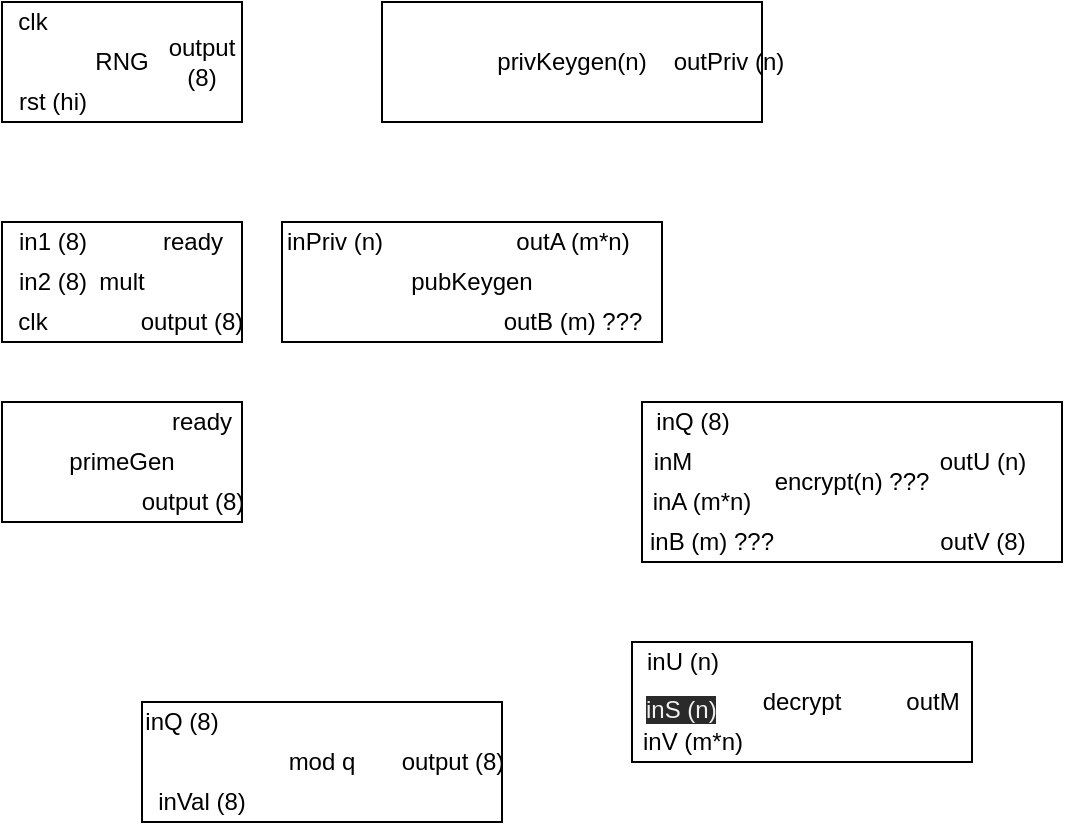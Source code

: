 <mxfile version="15.3.8" type="device"><diagram id="Qa77dYHcRy5dU1d4dy6T" name="Page-1"><mxGraphModel dx="621" dy="483" grid="1" gridSize="10" guides="1" tooltips="1" connect="1" arrows="1" fold="1" page="1" pageScale="1" pageWidth="850" pageHeight="1100" math="0" shadow="0"><root><mxCell id="0"/><mxCell id="1" parent="0"/><mxCell id="z-ZfQAUh8bczPbL0wc4s-32" value="" style="group" vertex="1" connectable="0" parent="1"><mxGeometry x="340" y="130" width="190" height="60" as="geometry"/></mxCell><mxCell id="z-ZfQAUh8bczPbL0wc4s-20" value="privKeygen(n)" style="rounded=0;whiteSpace=wrap;html=1;" vertex="1" parent="z-ZfQAUh8bczPbL0wc4s-32"><mxGeometry width="190" height="60" as="geometry"/></mxCell><mxCell id="z-ZfQAUh8bczPbL0wc4s-26" value="outPriv (n)" style="text;html=1;strokeColor=none;fillColor=none;align=center;verticalAlign=middle;whiteSpace=wrap;rounded=0;" vertex="1" parent="z-ZfQAUh8bczPbL0wc4s-32"><mxGeometry x="140.001" y="20" width="67.059" height="20" as="geometry"/></mxCell><mxCell id="z-ZfQAUh8bczPbL0wc4s-33" value="" style="group" vertex="1" connectable="0" parent="1"><mxGeometry x="150" y="130" width="120" height="60" as="geometry"/></mxCell><mxCell id="z-ZfQAUh8bczPbL0wc4s-1" value="RNG" style="rounded=0;whiteSpace=wrap;html=1;" vertex="1" parent="z-ZfQAUh8bczPbL0wc4s-33"><mxGeometry width="120" height="60" as="geometry"/></mxCell><mxCell id="z-ZfQAUh8bczPbL0wc4s-2" value="clk" style="text;html=1;align=center;verticalAlign=middle;resizable=0;points=[];autosize=1;strokeColor=none;fillColor=none;" vertex="1" parent="z-ZfQAUh8bczPbL0wc4s-33"><mxGeometry width="30" height="20" as="geometry"/></mxCell><mxCell id="z-ZfQAUh8bczPbL0wc4s-3" value="rst (hi)" style="text;html=1;align=center;verticalAlign=middle;resizable=0;points=[];autosize=1;strokeColor=none;fillColor=none;" vertex="1" parent="z-ZfQAUh8bczPbL0wc4s-33"><mxGeometry y="40" width="50" height="20" as="geometry"/></mxCell><mxCell id="z-ZfQAUh8bczPbL0wc4s-4" value="output (8)" style="text;html=1;strokeColor=none;fillColor=none;align=center;verticalAlign=middle;whiteSpace=wrap;rounded=0;" vertex="1" parent="z-ZfQAUh8bczPbL0wc4s-33"><mxGeometry x="80" y="20" width="40" height="20" as="geometry"/></mxCell><mxCell id="z-ZfQAUh8bczPbL0wc4s-34" value="" style="group" vertex="1" connectable="0" parent="1"><mxGeometry x="150" y="240" width="130" height="60" as="geometry"/></mxCell><mxCell id="z-ZfQAUh8bczPbL0wc4s-9" value="mult" style="rounded=0;whiteSpace=wrap;html=1;" vertex="1" parent="z-ZfQAUh8bczPbL0wc4s-34"><mxGeometry width="120" height="60" as="geometry"/></mxCell><mxCell id="z-ZfQAUh8bczPbL0wc4s-10" value="clk" style="text;html=1;align=center;verticalAlign=middle;resizable=0;points=[];autosize=1;strokeColor=none;fillColor=none;" vertex="1" parent="z-ZfQAUh8bczPbL0wc4s-34"><mxGeometry y="40" width="30" height="20" as="geometry"/></mxCell><mxCell id="z-ZfQAUh8bczPbL0wc4s-13" value="in1 (8)" style="text;html=1;align=center;verticalAlign=middle;resizable=0;points=[];autosize=1;strokeColor=none;fillColor=none;" vertex="1" parent="z-ZfQAUh8bczPbL0wc4s-34"><mxGeometry width="50" height="20" as="geometry"/></mxCell><mxCell id="z-ZfQAUh8bczPbL0wc4s-14" value="output (8)" style="text;html=1;strokeColor=none;fillColor=none;align=center;verticalAlign=middle;whiteSpace=wrap;rounded=0;" vertex="1" parent="z-ZfQAUh8bczPbL0wc4s-34"><mxGeometry x="60" y="40" width="70" height="20" as="geometry"/></mxCell><mxCell id="z-ZfQAUh8bczPbL0wc4s-15" value="in2 (8)" style="text;html=1;align=center;verticalAlign=middle;resizable=0;points=[];autosize=1;strokeColor=none;fillColor=none;" vertex="1" parent="z-ZfQAUh8bczPbL0wc4s-34"><mxGeometry y="20" width="50" height="20" as="geometry"/></mxCell><mxCell id="z-ZfQAUh8bczPbL0wc4s-16" value="ready" style="text;html=1;align=center;verticalAlign=middle;resizable=0;points=[];autosize=1;strokeColor=none;fillColor=none;" vertex="1" parent="z-ZfQAUh8bczPbL0wc4s-34"><mxGeometry x="70" width="50" height="20" as="geometry"/></mxCell><mxCell id="z-ZfQAUh8bczPbL0wc4s-36" value="" style="group" vertex="1" connectable="0" parent="1"><mxGeometry x="280" y="480" width="130" height="60" as="geometry"/></mxCell><mxCell id="z-ZfQAUh8bczPbL0wc4s-21" value="mod q" style="rounded=0;whiteSpace=wrap;html=1;" vertex="1" parent="z-ZfQAUh8bczPbL0wc4s-36"><mxGeometry x="-60" width="180" height="60" as="geometry"/></mxCell><mxCell id="z-ZfQAUh8bczPbL0wc4s-24" value="output (8)" style="text;html=1;align=center;verticalAlign=middle;resizable=0;points=[];autosize=1;strokeColor=none;fillColor=none;" vertex="1" parent="z-ZfQAUh8bczPbL0wc4s-36"><mxGeometry x="60" y="20" width="70" height="20" as="geometry"/></mxCell><mxCell id="z-ZfQAUh8bczPbL0wc4s-61" value="inQ (8)" style="text;html=1;strokeColor=none;fillColor=none;align=center;verticalAlign=middle;whiteSpace=wrap;rounded=0;" vertex="1" parent="z-ZfQAUh8bczPbL0wc4s-36"><mxGeometry x="-60" width="40" height="20" as="geometry"/></mxCell><mxCell id="z-ZfQAUh8bczPbL0wc4s-62" value="inVal (8)" style="text;html=1;strokeColor=none;fillColor=none;align=center;verticalAlign=middle;whiteSpace=wrap;rounded=0;" vertex="1" parent="z-ZfQAUh8bczPbL0wc4s-36"><mxGeometry x="-60" y="40" width="60" height="20" as="geometry"/></mxCell><mxCell id="z-ZfQAUh8bczPbL0wc4s-47" value="" style="group" vertex="1" connectable="0" parent="1"><mxGeometry x="150" y="330" width="130" height="60" as="geometry"/></mxCell><mxCell id="z-ZfQAUh8bczPbL0wc4s-37" value="primeGen" style="whiteSpace=wrap;html=1;" vertex="1" parent="z-ZfQAUh8bczPbL0wc4s-47"><mxGeometry width="120" height="60" as="geometry"/></mxCell><mxCell id="z-ZfQAUh8bczPbL0wc4s-38" value="ready" style="text;html=1;strokeColor=none;fillColor=none;align=center;verticalAlign=middle;whiteSpace=wrap;rounded=0;" vertex="1" parent="z-ZfQAUh8bczPbL0wc4s-47"><mxGeometry x="80" width="40" height="20" as="geometry"/></mxCell><mxCell id="z-ZfQAUh8bczPbL0wc4s-46" value="output (8)" style="text;html=1;align=center;verticalAlign=middle;resizable=0;points=[];autosize=1;strokeColor=none;fillColor=none;" vertex="1" parent="z-ZfQAUh8bczPbL0wc4s-47"><mxGeometry x="60" y="40" width="70" height="20" as="geometry"/></mxCell><mxCell id="z-ZfQAUh8bczPbL0wc4s-60" value="" style="group" vertex="1" connectable="0" parent="1"><mxGeometry x="470" y="330" width="210" height="80" as="geometry"/></mxCell><mxCell id="z-ZfQAUh8bczPbL0wc4s-48" value="encrypt(n) ???" style="rounded=0;whiteSpace=wrap;html=1;" vertex="1" parent="z-ZfQAUh8bczPbL0wc4s-60"><mxGeometry width="210" height="80" as="geometry"/></mxCell><mxCell id="z-ZfQAUh8bczPbL0wc4s-50" value="inA (m*n)" style="text;html=1;strokeColor=none;fillColor=none;align=center;verticalAlign=middle;whiteSpace=wrap;rounded=0;" vertex="1" parent="z-ZfQAUh8bczPbL0wc4s-60"><mxGeometry y="40" width="60" height="20" as="geometry"/></mxCell><mxCell id="z-ZfQAUh8bczPbL0wc4s-51" value="inB (m) ???" style="text;html=1;strokeColor=none;fillColor=none;align=center;verticalAlign=middle;whiteSpace=wrap;rounded=0;" vertex="1" parent="z-ZfQAUh8bczPbL0wc4s-60"><mxGeometry y="60" width="70" height="20" as="geometry"/></mxCell><mxCell id="z-ZfQAUh8bczPbL0wc4s-52" value="inM" style="text;html=1;align=center;verticalAlign=middle;resizable=0;points=[];autosize=1;strokeColor=none;fillColor=none;" vertex="1" parent="z-ZfQAUh8bczPbL0wc4s-60"><mxGeometry y="20" width="30" height="20" as="geometry"/></mxCell><mxCell id="z-ZfQAUh8bczPbL0wc4s-53" value="outU (n)" style="text;html=1;align=center;verticalAlign=middle;resizable=0;points=[];autosize=1;strokeColor=none;fillColor=none;" vertex="1" parent="z-ZfQAUh8bczPbL0wc4s-60"><mxGeometry x="140" y="20" width="60" height="20" as="geometry"/></mxCell><mxCell id="z-ZfQAUh8bczPbL0wc4s-54" value="outV (8)" style="text;html=1;align=center;verticalAlign=middle;resizable=0;points=[];autosize=1;strokeColor=none;fillColor=none;" vertex="1" parent="z-ZfQAUh8bczPbL0wc4s-60"><mxGeometry x="140" y="60" width="60" height="20" as="geometry"/></mxCell><mxCell id="z-ZfQAUh8bczPbL0wc4s-59" value="inQ (8)" style="text;html=1;align=center;verticalAlign=middle;resizable=0;points=[];autosize=1;strokeColor=none;fillColor=none;" vertex="1" parent="z-ZfQAUh8bczPbL0wc4s-60"><mxGeometry width="50" height="20" as="geometry"/></mxCell><mxCell id="z-ZfQAUh8bczPbL0wc4s-63" value="" style="group" vertex="1" connectable="0" parent="1"><mxGeometry x="460" y="450" width="175" height="60" as="geometry"/></mxCell><mxCell id="z-ZfQAUh8bczPbL0wc4s-49" value="decrypt" style="rounded=0;whiteSpace=wrap;html=1;" vertex="1" parent="z-ZfQAUh8bczPbL0wc4s-63"><mxGeometry x="5" width="170" height="60" as="geometry"/></mxCell><mxCell id="z-ZfQAUh8bczPbL0wc4s-56" value="inU (n)" style="text;html=1;align=center;verticalAlign=middle;resizable=0;points=[];autosize=1;strokeColor=none;fillColor=none;" vertex="1" parent="z-ZfQAUh8bczPbL0wc4s-63"><mxGeometry x="5" width="50" height="20" as="geometry"/></mxCell><mxCell id="z-ZfQAUh8bczPbL0wc4s-57" value="inV (m*n)" style="text;html=1;align=center;verticalAlign=middle;resizable=0;points=[];autosize=1;strokeColor=none;fillColor=none;" vertex="1" parent="z-ZfQAUh8bczPbL0wc4s-63"><mxGeometry y="40" width="70" height="20" as="geometry"/></mxCell><mxCell id="z-ZfQAUh8bczPbL0wc4s-58" value="&lt;span style=&quot;color: rgb(240 , 240 , 240) ; font-family: &amp;#34;helvetica&amp;#34; ; font-size: 12px ; font-style: normal ; font-weight: 400 ; letter-spacing: normal ; text-align: center ; text-indent: 0px ; text-transform: none ; word-spacing: 0px ; background-color: rgb(42 , 42 , 42) ; display: inline ; float: none&quot;&gt;inS (n)&lt;/span&gt;" style="text;whiteSpace=wrap;html=1;" vertex="1" parent="z-ZfQAUh8bczPbL0wc4s-63"><mxGeometry x="10" y="20" width="80" height="30" as="geometry"/></mxCell><mxCell id="z-ZfQAUh8bczPbL0wc4s-65" value="outM" style="text;html=1;align=center;verticalAlign=middle;resizable=0;points=[];autosize=1;strokeColor=none;fillColor=none;" vertex="1" parent="z-ZfQAUh8bczPbL0wc4s-63"><mxGeometry x="135" y="20" width="40" height="20" as="geometry"/></mxCell><mxCell id="z-ZfQAUh8bczPbL0wc4s-18" value="pubKeygen" style="rounded=0;whiteSpace=wrap;html=1;" vertex="1" parent="1"><mxGeometry x="290" y="240" width="190" height="60" as="geometry"/></mxCell><mxCell id="z-ZfQAUh8bczPbL0wc4s-19" value="inPriv (n)" style="text;html=1;strokeColor=none;fillColor=none;align=center;verticalAlign=middle;whiteSpace=wrap;rounded=0;" vertex="1" parent="1"><mxGeometry x="280" y="240" width="72.647" height="20" as="geometry"/></mxCell><mxCell id="z-ZfQAUh8bczPbL0wc4s-27" value="outB (m) ???" style="text;html=1;strokeColor=none;fillColor=none;align=center;verticalAlign=middle;whiteSpace=wrap;rounded=0;" vertex="1" parent="1"><mxGeometry x="390.588" y="280" width="89.412" height="20" as="geometry"/></mxCell><mxCell id="z-ZfQAUh8bczPbL0wc4s-29" value="outA (m*n)" style="text;html=1;align=center;verticalAlign=middle;resizable=0;points=[];autosize=1;strokeColor=none;fillColor=none;" vertex="1" parent="1"><mxGeometry x="400.292" y="240" width="70" height="20" as="geometry"/></mxCell></root></mxGraphModel></diagram></mxfile>